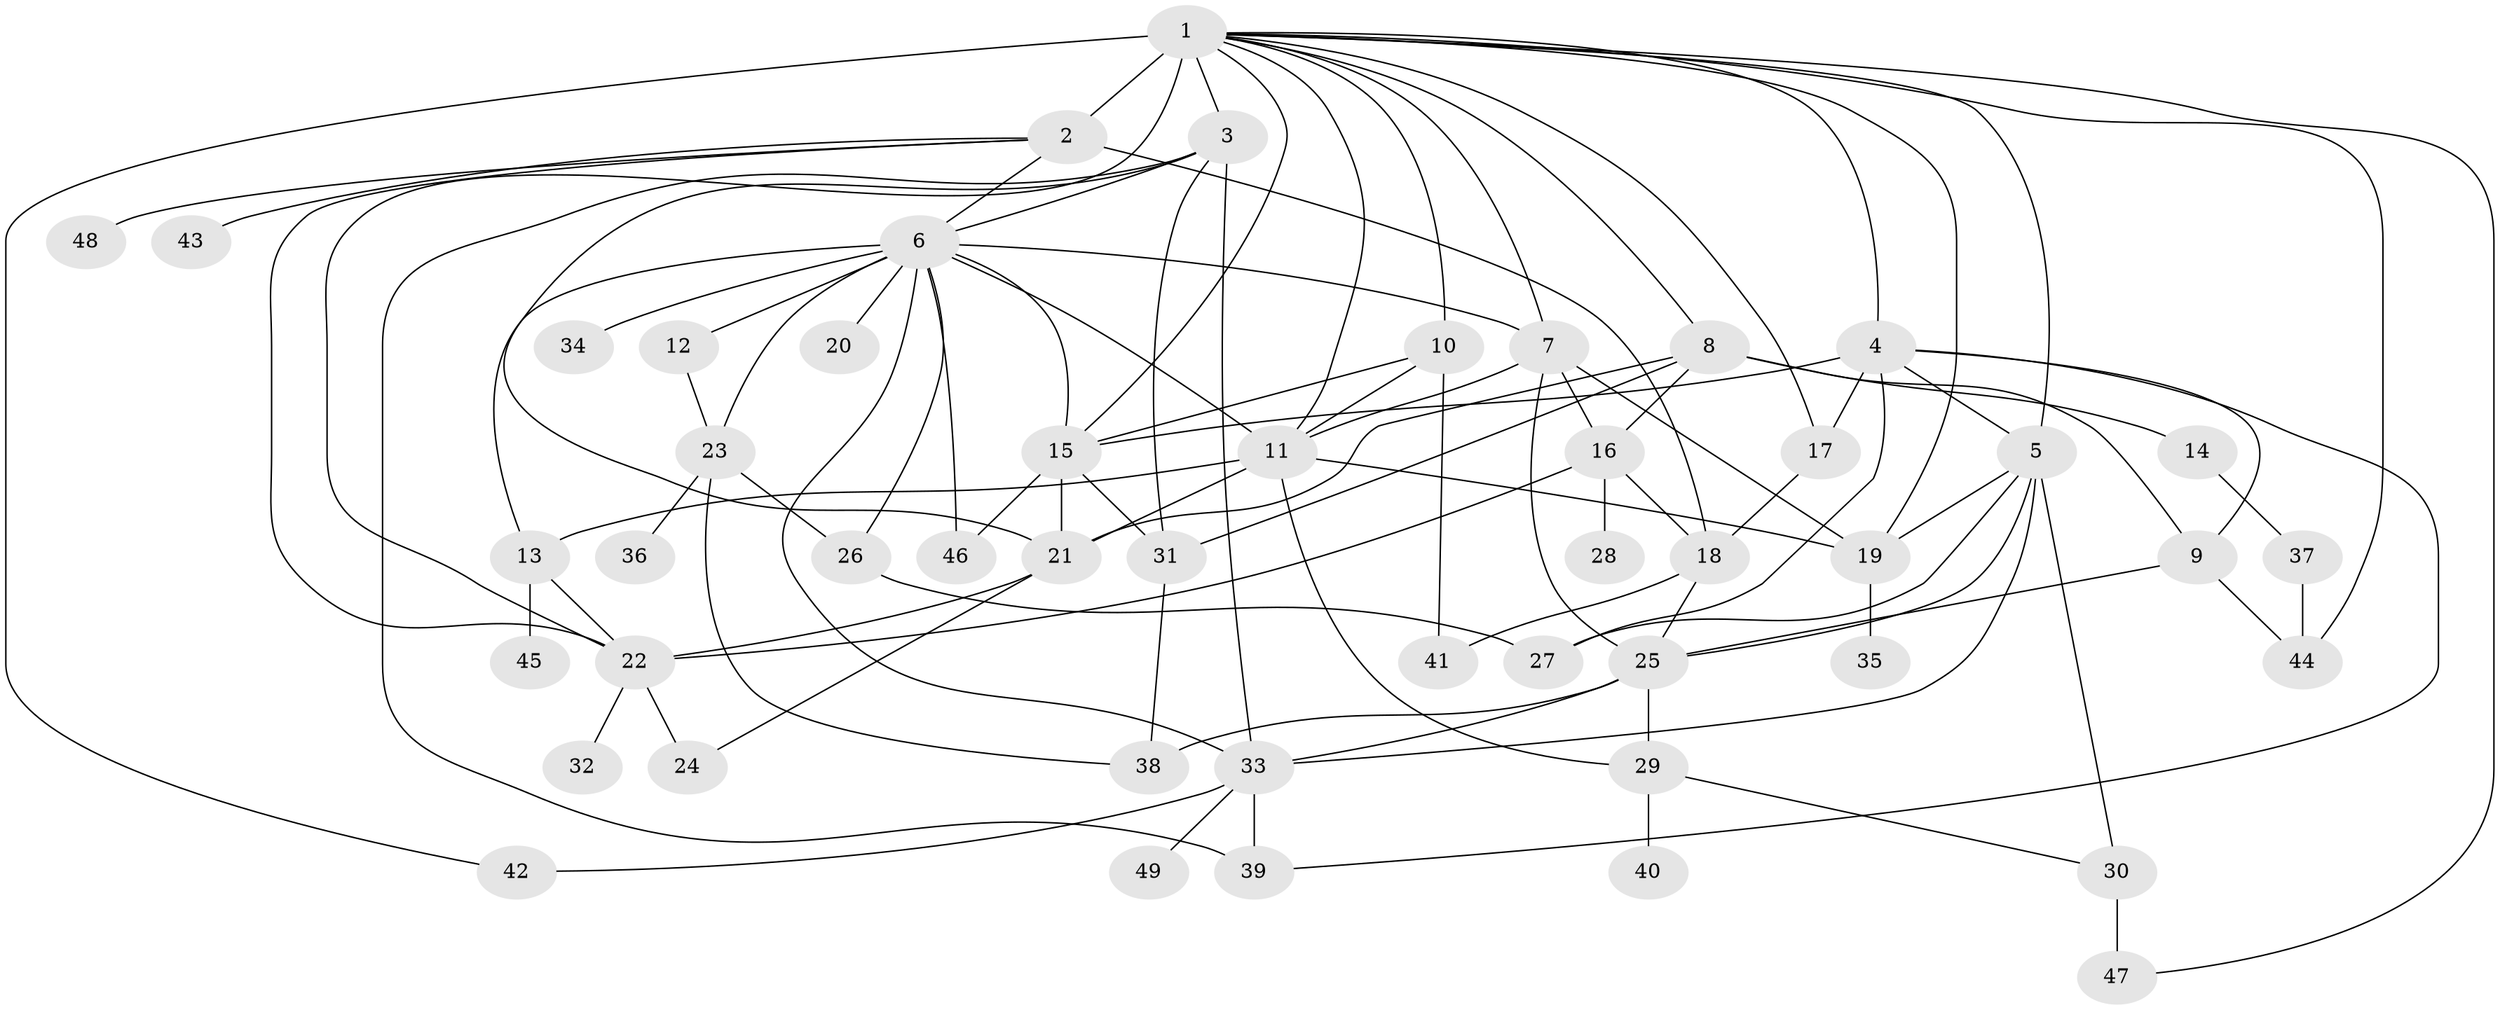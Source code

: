 // original degree distribution, {34: 0.008620689655172414, 2: 0.23275862068965517, 7: 0.04310344827586207, 10: 0.02586206896551724, 16: 0.008620689655172414, 3: 0.1206896551724138, 6: 0.034482758620689655, 5: 0.04310344827586207, 4: 0.08620689655172414, 1: 0.39655172413793105}
// Generated by graph-tools (version 1.1) at 2025/50/03/04/25 22:50:20]
// undirected, 49 vertices, 98 edges
graph export_dot {
  node [color=gray90,style=filled];
  1;
  2;
  3;
  4;
  5;
  6;
  7;
  8;
  9;
  10;
  11;
  12;
  13;
  14;
  15;
  16;
  17;
  18;
  19;
  20;
  21;
  22;
  23;
  24;
  25;
  26;
  27;
  28;
  29;
  30;
  31;
  32;
  33;
  34;
  35;
  36;
  37;
  38;
  39;
  40;
  41;
  42;
  43;
  44;
  45;
  46;
  47;
  48;
  49;
  1 -- 2 [weight=13.0];
  1 -- 3 [weight=1.0];
  1 -- 4 [weight=1.0];
  1 -- 5 [weight=2.0];
  1 -- 7 [weight=1.0];
  1 -- 8 [weight=1.0];
  1 -- 10 [weight=1.0];
  1 -- 11 [weight=1.0];
  1 -- 15 [weight=2.0];
  1 -- 17 [weight=1.0];
  1 -- 19 [weight=1.0];
  1 -- 22 [weight=1.0];
  1 -- 42 [weight=1.0];
  1 -- 44 [weight=2.0];
  1 -- 47 [weight=1.0];
  2 -- 6 [weight=1.0];
  2 -- 18 [weight=1.0];
  2 -- 22 [weight=1.0];
  2 -- 43 [weight=1.0];
  2 -- 48 [weight=1.0];
  3 -- 6 [weight=1.0];
  3 -- 21 [weight=1.0];
  3 -- 31 [weight=1.0];
  3 -- 33 [weight=1.0];
  3 -- 39 [weight=1.0];
  4 -- 5 [weight=3.0];
  4 -- 9 [weight=1.0];
  4 -- 15 [weight=1.0];
  4 -- 17 [weight=1.0];
  4 -- 27 [weight=1.0];
  4 -- 39 [weight=1.0];
  5 -- 19 [weight=1.0];
  5 -- 25 [weight=1.0];
  5 -- 27 [weight=1.0];
  5 -- 30 [weight=1.0];
  5 -- 33 [weight=1.0];
  6 -- 7 [weight=1.0];
  6 -- 11 [weight=1.0];
  6 -- 12 [weight=1.0];
  6 -- 13 [weight=1.0];
  6 -- 15 [weight=1.0];
  6 -- 20 [weight=1.0];
  6 -- 23 [weight=1.0];
  6 -- 26 [weight=1.0];
  6 -- 33 [weight=1.0];
  6 -- 34 [weight=3.0];
  6 -- 46 [weight=1.0];
  7 -- 11 [weight=1.0];
  7 -- 16 [weight=1.0];
  7 -- 19 [weight=1.0];
  7 -- 25 [weight=3.0];
  8 -- 9 [weight=1.0];
  8 -- 14 [weight=1.0];
  8 -- 16 [weight=4.0];
  8 -- 21 [weight=1.0];
  8 -- 31 [weight=1.0];
  9 -- 25 [weight=1.0];
  9 -- 44 [weight=2.0];
  10 -- 11 [weight=1.0];
  10 -- 15 [weight=1.0];
  10 -- 41 [weight=1.0];
  11 -- 13 [weight=1.0];
  11 -- 19 [weight=1.0];
  11 -- 21 [weight=1.0];
  11 -- 29 [weight=1.0];
  12 -- 23 [weight=1.0];
  13 -- 22 [weight=1.0];
  13 -- 45 [weight=1.0];
  14 -- 37 [weight=2.0];
  15 -- 21 [weight=1.0];
  15 -- 31 [weight=1.0];
  15 -- 46 [weight=1.0];
  16 -- 18 [weight=1.0];
  16 -- 22 [weight=1.0];
  16 -- 28 [weight=1.0];
  17 -- 18 [weight=1.0];
  18 -- 25 [weight=1.0];
  18 -- 41 [weight=1.0];
  19 -- 35 [weight=1.0];
  21 -- 22 [weight=1.0];
  21 -- 24 [weight=1.0];
  22 -- 24 [weight=2.0];
  22 -- 32 [weight=1.0];
  23 -- 26 [weight=2.0];
  23 -- 36 [weight=2.0];
  23 -- 38 [weight=1.0];
  25 -- 29 [weight=1.0];
  25 -- 33 [weight=1.0];
  25 -- 38 [weight=1.0];
  26 -- 27 [weight=2.0];
  29 -- 30 [weight=1.0];
  29 -- 40 [weight=1.0];
  30 -- 47 [weight=2.0];
  31 -- 38 [weight=1.0];
  33 -- 39 [weight=4.0];
  33 -- 42 [weight=1.0];
  33 -- 49 [weight=1.0];
  37 -- 44 [weight=1.0];
}
